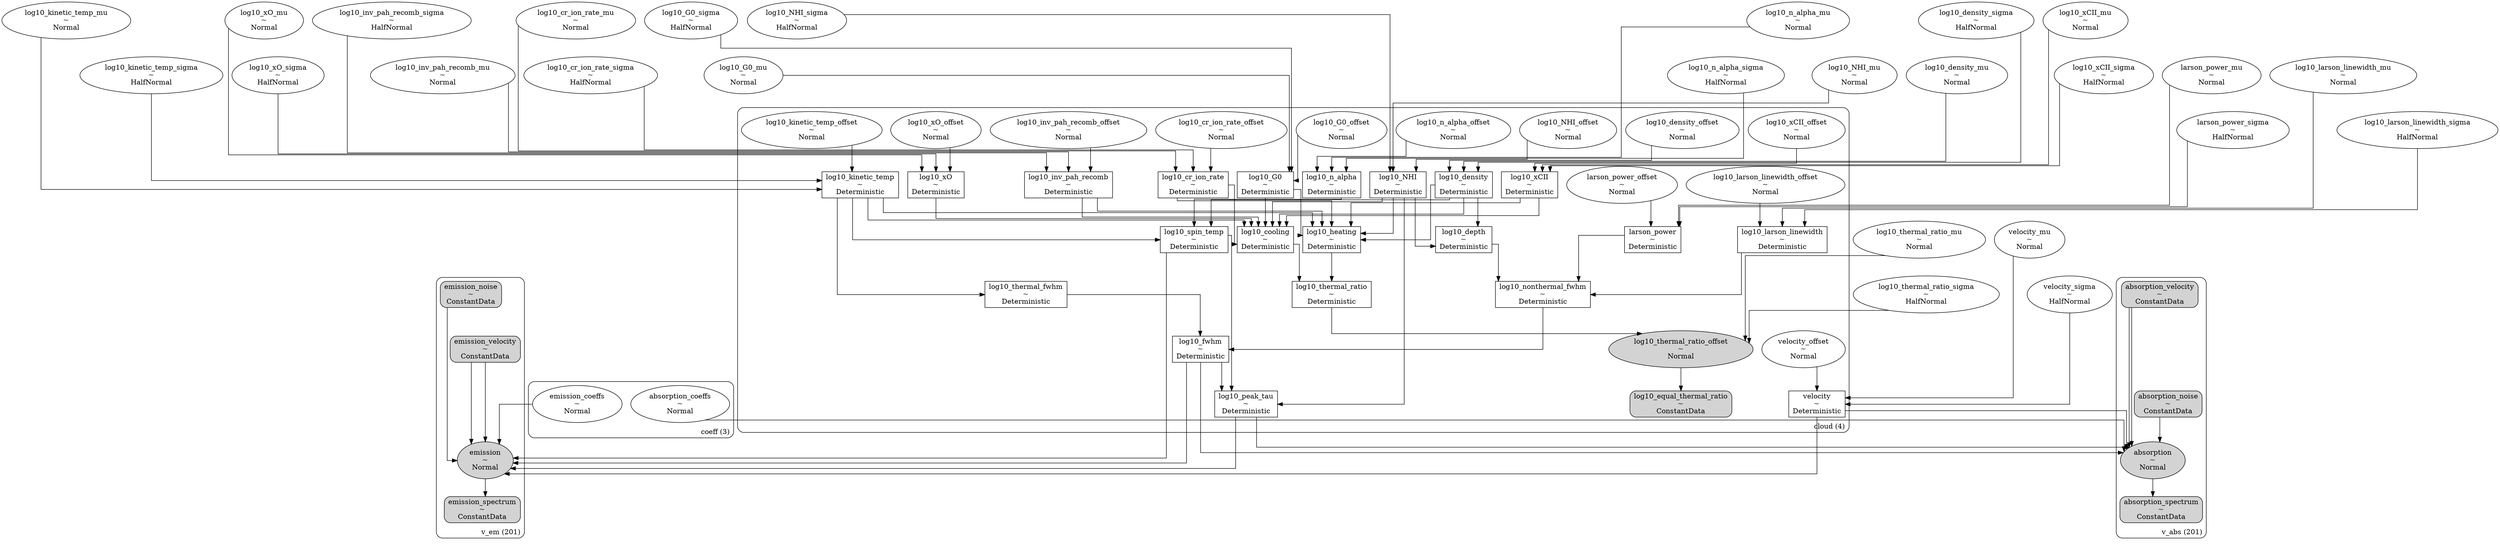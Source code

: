 digraph {
	graph [newrank=false,
		rankdir=TB,
		splines=ortho
	];
	subgraph "clusterv_em (201)" {
		graph [label="v_em (201)",
			labeljust=r,
			labelloc=b,
			style=rounded
		];
		emission_spectrum	[label="emission_spectrum
~
ConstantData",
			shape=box,
			style="rounded, filled"];
		emission_spectrum	[label="emission_spectrum
~
ConstantData",
			shape=box,
			style="rounded, filled"];
		emission_velocity	[label="emission_velocity
~
ConstantData",
			shape=box,
			style="rounded, filled"];
		emission_velocity	[label="emission_velocity
~
ConstantData",
			shape=box,
			style="rounded, filled"];
		emission	[label="emission
~
Normal",
			shape=ellipse,
			style=filled];
		emission_noise	[label="emission_noise
~
ConstantData",
			shape=box,
			style="rounded, filled"];
	}
	subgraph "clusterv_abs (201)" {
		graph [label="v_abs (201)",
			labeljust=r,
			labelloc=b,
			style=rounded
		];
		absorption	[label="absorption
~
Normal",
			shape=ellipse,
			style=filled];
		absorption_noise	[label="absorption_noise
~
ConstantData",
			shape=box,
			style="rounded, filled"];
		absorption_spectrum	[label="absorption_spectrum
~
ConstantData",
			shape=box,
			style="rounded, filled"];
		absorption_velocity	[label="absorption_velocity
~
ConstantData",
			shape=box,
			style="rounded, filled"];
		absorption_spectrum	[label="absorption_spectrum
~
ConstantData",
			shape=box,
			style="rounded, filled"];
		absorption_velocity	[label="absorption_velocity
~
ConstantData",
			shape=box,
			style="rounded, filled"];
	}
	subgraph "clustercloud (4)" {
		graph [label="cloud (4)",
			labeljust=r,
			labelloc=b,
			style=rounded
		];
		log10_n_alpha_offset	[label="log10_n_alpha_offset
~
Normal",
			shape=ellipse];
		log10_cr_ion_rate_offset	[label="log10_cr_ion_rate_offset
~
Normal",
			shape=ellipse];
		log10_thermal_ratio	[label="log10_thermal_ratio
~
Deterministic",
			shape=box];
		log10_xCII_offset	[label="log10_xCII_offset
~
Normal",
			shape=ellipse];
		log10_xO	[label="log10_xO
~
Deterministic",
			shape=box];
		log10_thermal_ratio_offset	[label="log10_thermal_ratio_offset
~
Normal",
			shape=ellipse,
			style=filled];
		log10_kinetic_temp_offset	[label="log10_kinetic_temp_offset
~
Normal",
			shape=ellipse];
		log10_depth	[label="log10_depth
~
Deterministic",
			shape=box];
		log10_spin_temp	[label="log10_spin_temp
~
Deterministic",
			shape=box];
		log10_nonthermal_fwhm	[label="log10_nonthermal_fwhm
~
Deterministic",
			shape=box];
		larson_power	[label="larson_power
~
Deterministic",
			shape=box];
		log10_equal_thermal_ratio	[label="log10_equal_thermal_ratio
~
ConstantData",
			shape=box,
			style="rounded, filled"];
		log10_NHI	[label="log10_NHI
~
Deterministic",
			shape=box];
		log10_peak_tau	[label="log10_peak_tau
~
Deterministic",
			shape=box];
		log10_xO_offset	[label="log10_xO_offset
~
Normal",
			shape=ellipse];
		log10_thermal_fwhm	[label="log10_thermal_fwhm
~
Deterministic",
			shape=box];
		larson_power_offset	[label="larson_power_offset
~
Normal",
			shape=ellipse];
		log10_density_offset	[label="log10_density_offset
~
Normal",
			shape=ellipse];
		log10_fwhm	[label="log10_fwhm
~
Deterministic",
			shape=box];
		log10_heating	[label="log10_heating
~
Deterministic",
			shape=box];
		log10_kinetic_temp	[label="log10_kinetic_temp
~
Deterministic",
			shape=box];
		log10_G0_offset	[label="log10_G0_offset
~
Normal",
			shape=ellipse];
		velocity	[label="velocity
~
Deterministic",
			shape=box];
		log10_n_alpha	[label="log10_n_alpha
~
Deterministic",
			shape=box];
		log10_G0	[label="log10_G0
~
Deterministic",
			shape=box];
		log10_larson_linewidth_offset	[label="log10_larson_linewidth_offset
~
Normal",
			shape=ellipse];
		log10_xCII	[label="log10_xCII
~
Deterministic",
			shape=box];
		log10_inv_pah_recomb	[label="log10_inv_pah_recomb
~
Deterministic",
			shape=box];
		velocity_offset	[label="velocity_offset
~
Normal",
			shape=ellipse];
		log10_cr_ion_rate	[label="log10_cr_ion_rate
~
Deterministic",
			shape=box];
		log10_density	[label="log10_density
~
Deterministic",
			shape=box];
		log10_NHI_offset	[label="log10_NHI_offset
~
Normal",
			shape=ellipse];
		log10_cooling	[label="log10_cooling
~
Deterministic",
			shape=box];
		log10_inv_pah_recomb_offset	[label="log10_inv_pah_recomb_offset
~
Normal",
			shape=ellipse];
		log10_larson_linewidth	[label="log10_larson_linewidth
~
Deterministic",
			shape=box];
	}
	subgraph "clustercoeff (3)" {
		graph [label="coeff (3)",
			labeljust=r,
			labelloc=b,
			style=rounded
		];
		emission_coeffs	[label="emission_coeffs
~
Normal",
			shape=ellipse];
		absorption_coeffs	[label="absorption_coeffs
~
Normal",
			shape=ellipse];
	}
	emission_velocity -> emission	[minlen=1];
	emission_velocity -> emission	[minlen=2];
	emission -> emission_spectrum	[minlen=1];
	emission_noise -> emission	[minlen=3];
	absorption -> absorption_spectrum	[minlen=1];
	absorption_noise -> absorption	[minlen=1];
	absorption_velocity -> absorption	[minlen=2];
	absorption_velocity -> absorption	[minlen=3];
	log10_n_alpha_offset -> log10_n_alpha	[minlen=1];
	log10_cr_ion_rate_offset -> log10_cr_ion_rate	[minlen=1];
	log10_thermal_ratio -> log10_thermal_ratio_offset;
	log10_xCII_offset -> log10_xCII	[minlen=1];
	log10_xO -> log10_cooling;
	log10_thermal_ratio_offset -> log10_equal_thermal_ratio	[minlen=1];
	log10_kinetic_temp_offset -> log10_kinetic_temp	[minlen=1];
	log10_depth -> log10_nonthermal_fwhm;
	log10_spin_temp -> emission;
	log10_spin_temp -> log10_peak_tau;
	log10_nonthermal_fwhm -> log10_fwhm;
	larson_power -> log10_nonthermal_fwhm;
	log10_NHI -> log10_depth;
	log10_NHI -> log10_peak_tau;
	log10_NHI -> log10_heating;
	log10_NHI -> log10_cooling;
	log10_peak_tau -> emission;
	log10_peak_tau -> absorption;
	log10_xO_offset -> log10_xO	[minlen=1];
	log10_thermal_fwhm -> log10_fwhm;
	larson_power_offset -> larson_power	[minlen=1];
	log10_density_offset -> log10_density	[minlen=1];
	log10_fwhm -> emission;
	log10_fwhm -> absorption;
	log10_fwhm -> log10_peak_tau;
	log10_heating -> log10_thermal_ratio;
	log10_kinetic_temp -> log10_spin_temp;
	log10_kinetic_temp -> log10_thermal_fwhm;
	log10_kinetic_temp -> log10_heating;
	log10_kinetic_temp -> log10_cooling;
	log10_G0_offset -> log10_G0	[minlen=1];
	velocity -> emission;
	velocity -> absorption;
	log10_n_alpha -> log10_spin_temp;
	log10_G0 -> log10_heating;
	log10_G0 -> log10_cooling;
	log10_larson_linewidth_offset -> log10_larson_linewidth	[minlen=1];
	log10_xCII -> log10_heating;
	log10_xCII -> log10_cooling;
	log10_inv_pah_recomb -> log10_heating;
	log10_inv_pah_recomb -> log10_cooling;
	velocity_offset -> velocity	[minlen=1];
	log10_cr_ion_rate -> log10_heating;
	log10_cr_ion_rate -> log10_cooling;
	log10_density -> log10_depth;
	log10_density -> log10_spin_temp;
	log10_density -> log10_heating;
	log10_density -> log10_cooling;
	log10_NHI_offset -> log10_NHI	[minlen=1];
	log10_cooling -> log10_thermal_ratio;
	log10_inv_pah_recomb_offset -> log10_inv_pah_recomb	[minlen=1];
	log10_larson_linewidth -> log10_nonthermal_fwhm;
	emission_coeffs -> emission	[minlen=1];
	absorption_coeffs -> absorption	[minlen=1];
	log10_xCII_sigma	[label="log10_xCII_sigma
~
HalfNormal",
		shape=ellipse];
	log10_xCII_sigma -> log10_xCII	[minlen=2];
	log10_xCII_mu	[label="log10_xCII_mu
~
Normal",
		shape=ellipse];
	log10_xCII_mu -> log10_xCII	[minlen=3];
	velocity_sigma	[label="velocity_sigma
~
HalfNormal",
		shape=ellipse];
	velocity_sigma -> velocity	[minlen=2];
	log10_NHI_mu	[label="log10_NHI_mu
~
Normal",
		shape=ellipse];
	log10_NHI_mu -> log10_NHI	[minlen=2];
	log10_n_alpha_sigma	[label="log10_n_alpha_sigma
~
HalfNormal",
		shape=ellipse];
	log10_n_alpha_sigma -> log10_n_alpha	[minlen=2];
	log10_n_alpha_mu	[label="log10_n_alpha_mu
~
Normal",
		shape=ellipse];
	log10_n_alpha_mu -> log10_n_alpha	[minlen=3];
	log10_density_mu	[label="log10_density_mu
~
Normal",
		shape=ellipse];
	log10_density_mu -> log10_density	[minlen=2];
	log10_thermal_ratio_sigma	[label="log10_thermal_ratio_sigma
~
HalfNormal",
		shape=ellipse];
	log10_thermal_ratio_sigma -> log10_thermal_ratio_offset	[minlen=1];
	log10_density_sigma	[label="log10_density_sigma
~
HalfNormal",
		shape=ellipse];
	log10_density_sigma -> log10_density	[minlen=3];
	log10_thermal_ratio_mu	[label="log10_thermal_ratio_mu
~
Normal",
		shape=ellipse];
	log10_thermal_ratio_mu -> log10_thermal_ratio_offset	[minlen=2];
	velocity_mu	[label="velocity_mu
~
Normal",
		shape=ellipse];
	velocity_mu -> velocity	[minlen=3];
	log10_inv_pah_recomb_mu	[label="log10_inv_pah_recomb_mu
~
Normal",
		shape=ellipse];
	log10_inv_pah_recomb_mu -> log10_inv_pah_recomb	[minlen=2];
	larson_power_sigma	[label="larson_power_sigma
~
HalfNormal",
		shape=ellipse];
	larson_power_sigma -> larson_power	[minlen=2];
	log10_inv_pah_recomb_sigma	[label="log10_inv_pah_recomb_sigma
~
HalfNormal",
		shape=ellipse];
	log10_inv_pah_recomb_sigma -> log10_inv_pah_recomb	[minlen=3];
	larson_power_mu	[label="larson_power_mu
~
Normal",
		shape=ellipse];
	larson_power_mu -> larson_power	[minlen=3];
	log10_larson_linewidth_sigma	[label="log10_larson_linewidth_sigma
~
HalfNormal",
		shape=ellipse];
	log10_larson_linewidth_sigma -> log10_larson_linewidth	[minlen=2];
	log10_cr_ion_rate_sigma	[label="log10_cr_ion_rate_sigma
~
HalfNormal",
		shape=ellipse];
	log10_cr_ion_rate_sigma -> log10_cr_ion_rate	[minlen=2];
	log10_NHI_sigma	[label="log10_NHI_sigma
~
HalfNormal",
		shape=ellipse];
	log10_NHI_sigma -> log10_NHI	[minlen=3];
	log10_kinetic_temp_sigma	[label="log10_kinetic_temp_sigma
~
HalfNormal",
		shape=ellipse];
	log10_kinetic_temp_sigma -> log10_kinetic_temp	[minlen=2];
	log10_kinetic_temp_mu	[label="log10_kinetic_temp_mu
~
Normal",
		shape=ellipse];
	log10_kinetic_temp_mu -> log10_kinetic_temp	[minlen=3];
	log10_xO_sigma	[label="log10_xO_sigma
~
HalfNormal",
		shape=ellipse];
	log10_xO_sigma -> log10_xO	[minlen=2];
	log10_xO_mu	[label="log10_xO_mu
~
Normal",
		shape=ellipse];
	log10_xO_mu -> log10_xO	[minlen=3];
	log10_G0_mu	[label="log10_G0_mu
~
Normal",
		shape=ellipse];
	log10_G0_mu -> log10_G0	[minlen=2];
	log10_cr_ion_rate_mu	[label="log10_cr_ion_rate_mu
~
Normal",
		shape=ellipse];
	log10_cr_ion_rate_mu -> log10_cr_ion_rate	[minlen=3];
	log10_larson_linewidth_mu	[label="log10_larson_linewidth_mu
~
Normal",
		shape=ellipse];
	log10_larson_linewidth_mu -> log10_larson_linewidth	[minlen=3];
	log10_G0_sigma	[label="log10_G0_sigma
~
HalfNormal",
		shape=ellipse];
	log10_G0_sigma -> log10_G0	[minlen=3];
}